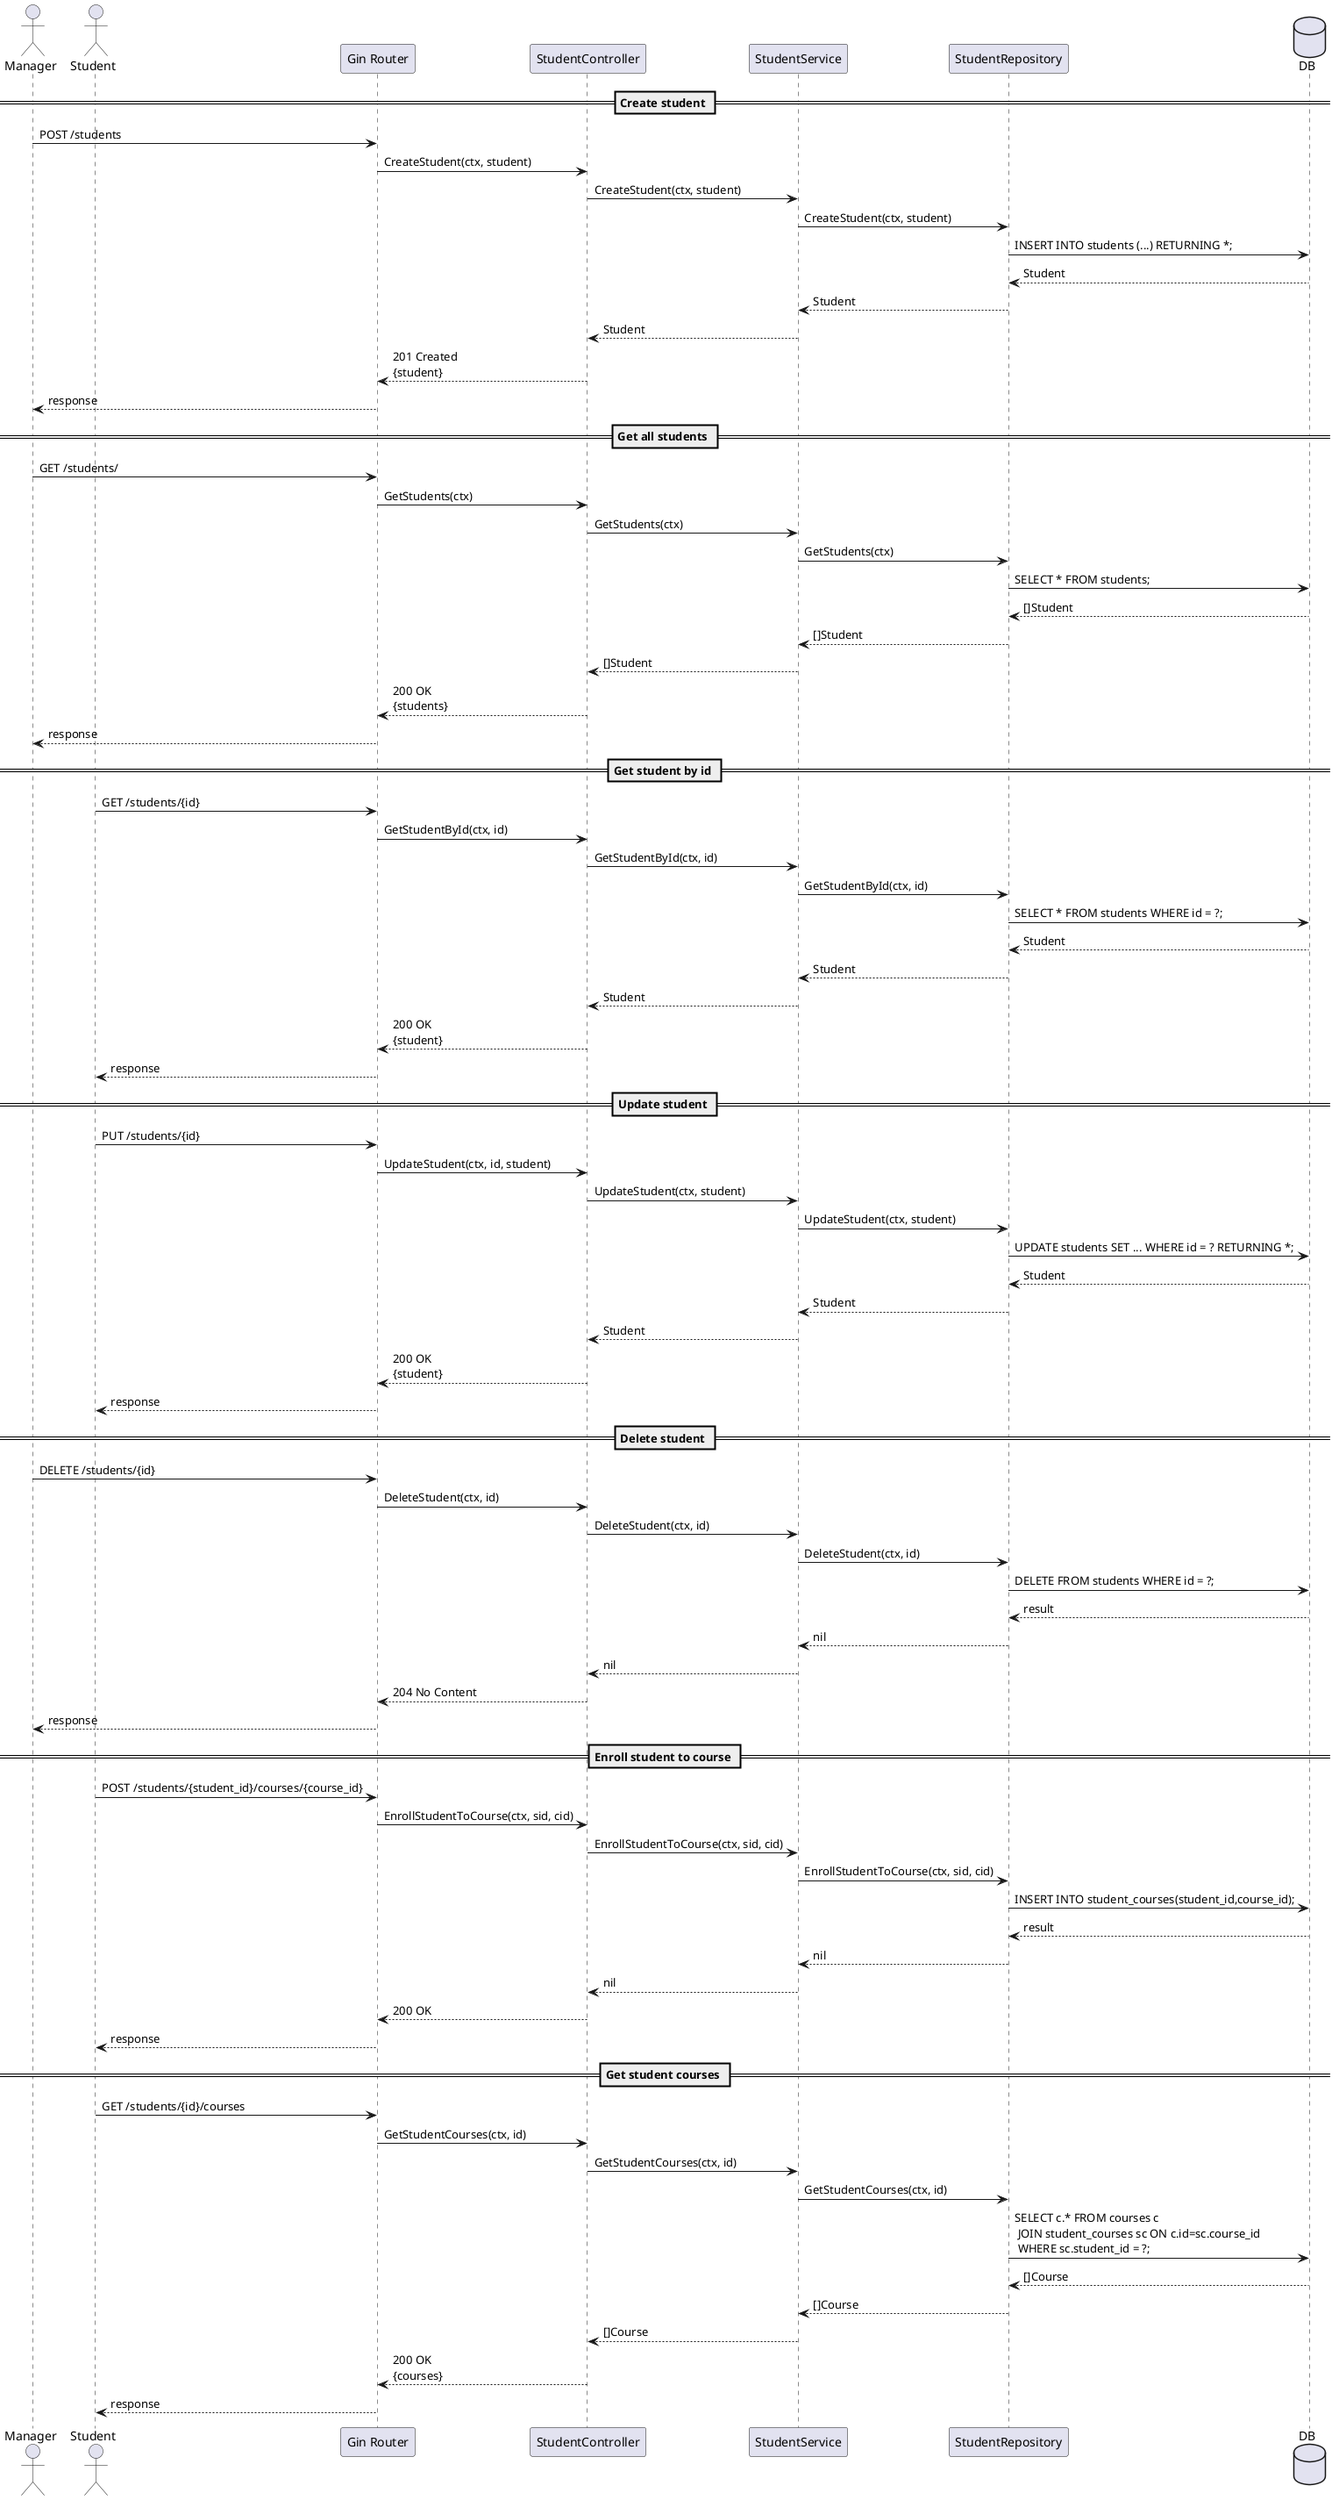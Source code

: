 @startuml StudentOperations
actor Manager
actor Student
participant "Gin Router" as API
participant StudentController
participant StudentService
participant StudentRepository
database DB

== Create student ==
Manager -> API: POST /students
API -> StudentController: CreateStudent(ctx, student)
StudentController -> StudentService: CreateStudent(ctx, student)
StudentService -> StudentRepository: CreateStudent(ctx, student)
StudentRepository -> DB: INSERT INTO students (...) RETURNING *;
DB --> StudentRepository: Student
StudentRepository --> StudentService: Student
StudentService --> StudentController: Student
StudentController --> API: 201 Created\n{student}
API --> Manager: response

== Get all students ==
Manager -> API: GET /students/
API -> StudentController: GetStudents(ctx)
StudentController -> StudentService: GetStudents(ctx)
StudentService -> StudentRepository: GetStudents(ctx)
StudentRepository -> DB: SELECT * FROM students;
DB --> StudentRepository: []Student
StudentRepository --> StudentService: []Student
StudentService --> StudentController: []Student
StudentController --> API: 200 OK\n{students}
API --> Manager: response

== Get student by id ==
Student -> API: GET /students/{id}
API -> StudentController: GetStudentById(ctx, id)
StudentController -> StudentService: GetStudentById(ctx, id)
StudentService -> StudentRepository: GetStudentById(ctx, id)
StudentRepository -> DB: SELECT * FROM students WHERE id = ?;
DB --> StudentRepository: Student
StudentRepository --> StudentService: Student
StudentService --> StudentController: Student
StudentController --> API: 200 OK\n{student}
API --> Student: response

== Update student ==
Student -> API: PUT /students/{id}
API -> StudentController: UpdateStudent(ctx, id, student)
StudentController -> StudentService: UpdateStudent(ctx, student)
StudentService -> StudentRepository: UpdateStudent(ctx, student)
StudentRepository -> DB: UPDATE students SET ... WHERE id = ? RETURNING *;
DB --> StudentRepository: Student
StudentRepository --> StudentService: Student
StudentService --> StudentController: Student
StudentController --> API: 200 OK\n{student}
API --> Student: response

== Delete student ==
Manager -> API: DELETE /students/{id}
API -> StudentController: DeleteStudent(ctx, id)
StudentController -> StudentService: DeleteStudent(ctx, id)
StudentService -> StudentRepository: DeleteStudent(ctx, id)
StudentRepository -> DB: DELETE FROM students WHERE id = ?;
DB --> StudentRepository: result
StudentRepository --> StudentService: nil
StudentService --> StudentController: nil
StudentController --> API: 204 No Content
API --> Manager: response

== Enroll student to course ==
Student -> API: POST /students/{student_id}/courses/{course_id}
API -> StudentController: EnrollStudentToCourse(ctx, sid, cid)
StudentController -> StudentService: EnrollStudentToCourse(ctx, sid, cid)
StudentService -> StudentRepository: EnrollStudentToCourse(ctx, sid, cid)
StudentRepository -> DB: INSERT INTO student_courses(student_id,course_id);
DB --> StudentRepository: result
StudentRepository --> StudentService: nil
StudentService --> StudentController: nil
StudentController --> API: 200 OK
API --> Student: response

== Get student courses ==
Student -> API: GET /students/{id}/courses
API -> StudentController: GetStudentCourses(ctx, id)
StudentController -> StudentService: GetStudentCourses(ctx, id)
StudentService -> StudentRepository: GetStudentCourses(ctx, id)
StudentRepository -> DB: SELECT c.* FROM courses c\n JOIN student_courses sc ON c.id=sc.course_id\n WHERE sc.student_id = ?;
DB --> StudentRepository: []Course
StudentRepository --> StudentService: []Course
StudentService --> StudentController: []Course
StudentController --> API: 200 OK\n{courses}
API --> Student: response
@enduml